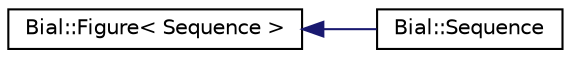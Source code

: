 digraph "Graphical Class Hierarchy"
{
  edge [fontname="Helvetica",fontsize="10",labelfontname="Helvetica",labelfontsize="10"];
  node [fontname="Helvetica",fontsize="10",shape=record];
  rankdir="LR";
  Node1 [label="Bial::Figure\< Sequence \>",height=0.2,width=0.4,color="black", fillcolor="white", style="filled",URL="$class_bial_1_1_figure.html"];
  Node1 -> Node2 [dir="back",color="midnightblue",fontsize="10",style="solid",fontname="Helvetica"];
  Node2 [label="Bial::Sequence",height=0.2,width=0.4,color="black", fillcolor="white", style="filled",URL="$class_bial_1_1_sequence.html"];
}

